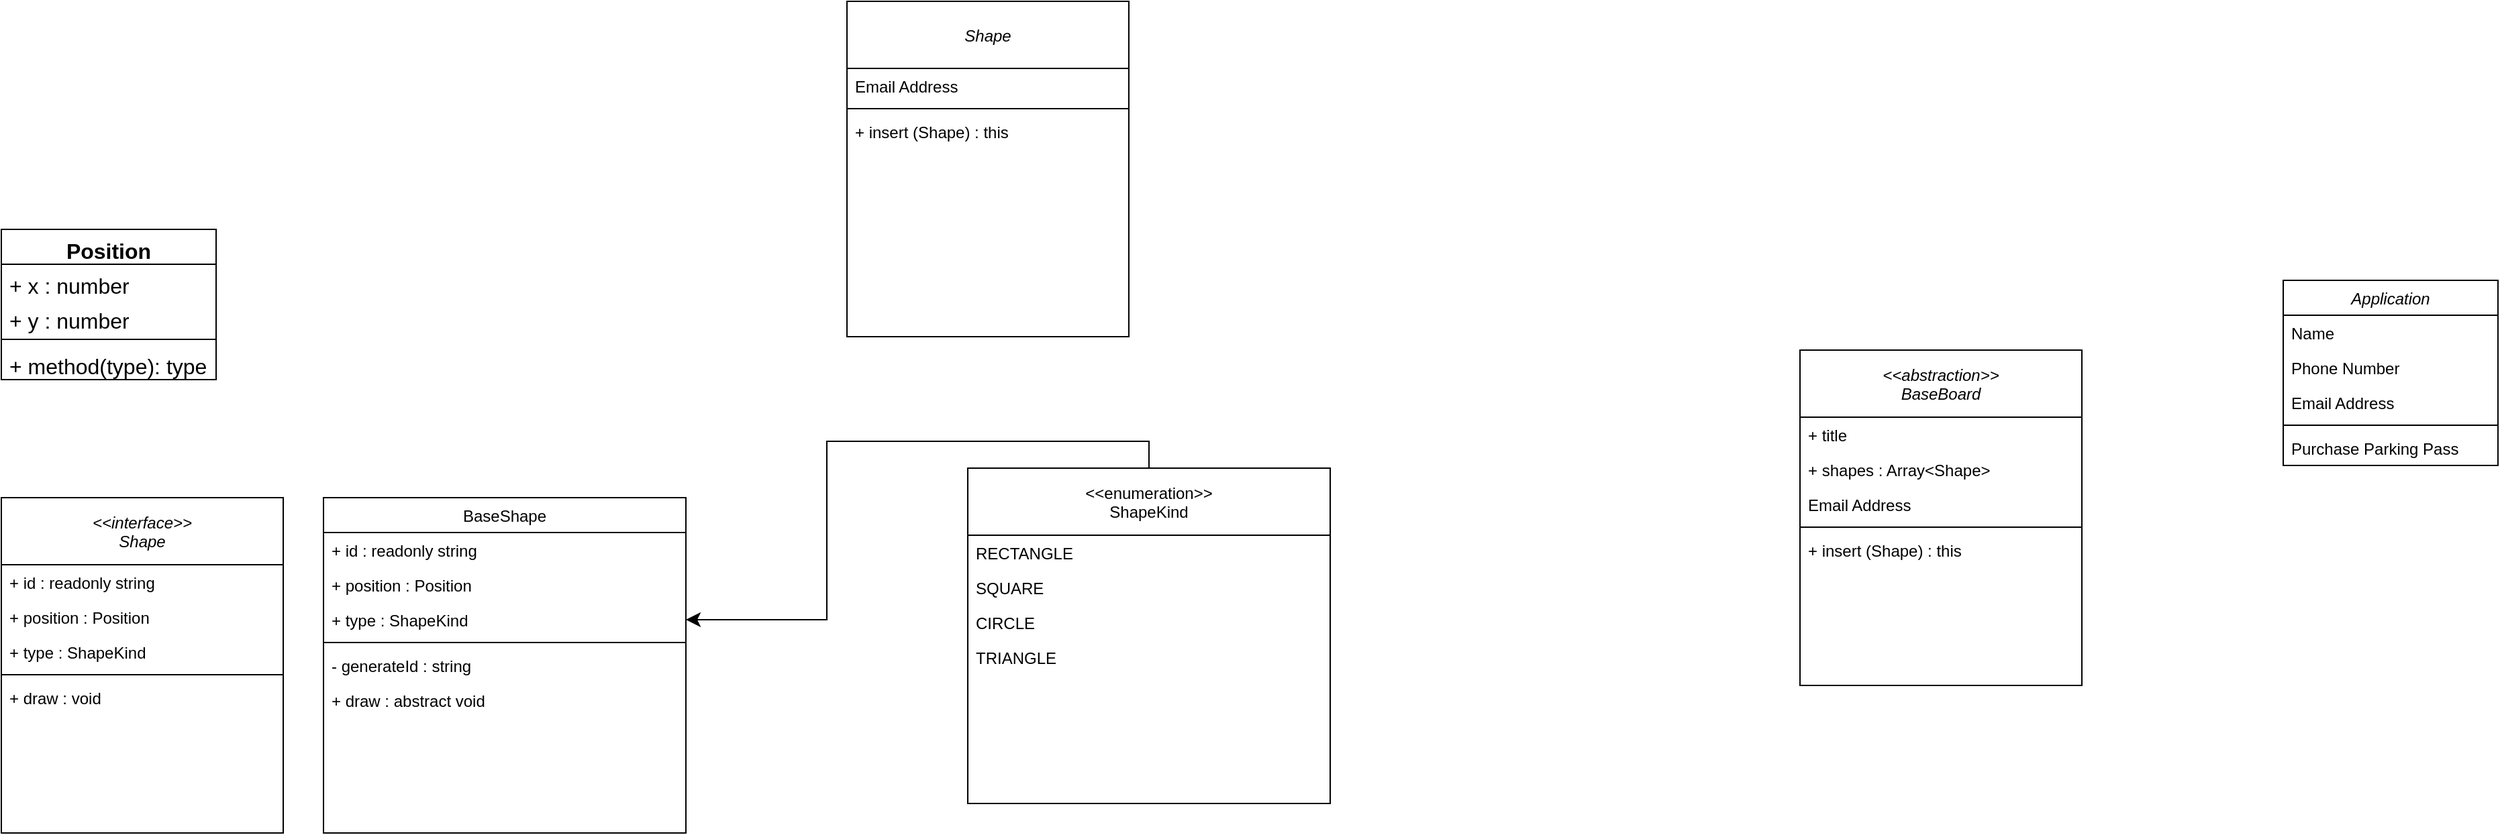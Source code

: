 <mxfile version="21.0.6" type="device"><diagram id="C5RBs43oDa-KdzZeNtuy" name="Page-1"><mxGraphModel dx="2795" dy="1174" grid="1" gridSize="10" guides="1" tooltips="1" connect="1" arrows="1" fold="1" page="0" pageScale="1" pageWidth="827" pageHeight="1169" math="0" shadow="0"><root><mxCell id="WIyWlLk6GJQsqaUBKTNV-0"/><mxCell id="WIyWlLk6GJQsqaUBKTNV-1" parent="WIyWlLk6GJQsqaUBKTNV-0"/><mxCell id="zkfFHV4jXpPFQw0GAbJ--0" value="Application" style="swimlane;fontStyle=2;align=center;verticalAlign=top;childLayout=stackLayout;horizontal=1;startSize=26;horizontalStack=0;resizeParent=1;resizeLast=0;collapsible=1;marginBottom=0;rounded=0;shadow=0;strokeWidth=1;" parent="WIyWlLk6GJQsqaUBKTNV-1" vertex="1"><mxGeometry x="360" y="8" width="160" height="138" as="geometry"><mxRectangle x="230" y="140" width="160" height="26" as="alternateBounds"/></mxGeometry></mxCell><mxCell id="zkfFHV4jXpPFQw0GAbJ--1" value="Name" style="text;align=left;verticalAlign=top;spacingLeft=4;spacingRight=4;overflow=hidden;rotatable=0;points=[[0,0.5],[1,0.5]];portConstraint=eastwest;" parent="zkfFHV4jXpPFQw0GAbJ--0" vertex="1"><mxGeometry y="26" width="160" height="26" as="geometry"/></mxCell><mxCell id="zkfFHV4jXpPFQw0GAbJ--2" value="Phone Number" style="text;align=left;verticalAlign=top;spacingLeft=4;spacingRight=4;overflow=hidden;rotatable=0;points=[[0,0.5],[1,0.5]];portConstraint=eastwest;rounded=0;shadow=0;html=0;" parent="zkfFHV4jXpPFQw0GAbJ--0" vertex="1"><mxGeometry y="52" width="160" height="26" as="geometry"/></mxCell><mxCell id="zkfFHV4jXpPFQw0GAbJ--3" value="Email Address" style="text;align=left;verticalAlign=top;spacingLeft=4;spacingRight=4;overflow=hidden;rotatable=0;points=[[0,0.5],[1,0.5]];portConstraint=eastwest;rounded=0;shadow=0;html=0;" parent="zkfFHV4jXpPFQw0GAbJ--0" vertex="1"><mxGeometry y="78" width="160" height="26" as="geometry"/></mxCell><mxCell id="zkfFHV4jXpPFQw0GAbJ--4" value="" style="line;html=1;strokeWidth=1;align=left;verticalAlign=middle;spacingTop=-1;spacingLeft=3;spacingRight=3;rotatable=0;labelPosition=right;points=[];portConstraint=eastwest;" parent="zkfFHV4jXpPFQw0GAbJ--0" vertex="1"><mxGeometry y="104" width="160" height="8" as="geometry"/></mxCell><mxCell id="zkfFHV4jXpPFQw0GAbJ--5" value="Purchase Parking Pass" style="text;align=left;verticalAlign=top;spacingLeft=4;spacingRight=4;overflow=hidden;rotatable=0;points=[[0,0.5],[1,0.5]];portConstraint=eastwest;" parent="zkfFHV4jXpPFQw0GAbJ--0" vertex="1"><mxGeometry y="112" width="160" height="26" as="geometry"/></mxCell><mxCell id="HWEzFkdMtti9LEdYHooV-0" value="BaseShape" style="swimlane;fontStyle=0;align=center;verticalAlign=top;childLayout=stackLayout;horizontal=1;startSize=26;horizontalStack=0;resizeParent=1;resizeLast=0;collapsible=1;marginBottom=0;rounded=0;shadow=0;strokeWidth=1;" vertex="1" parent="WIyWlLk6GJQsqaUBKTNV-1"><mxGeometry x="-1100" y="170" width="270" height="250" as="geometry"><mxRectangle x="130" y="380" width="160" height="26" as="alternateBounds"/></mxGeometry></mxCell><mxCell id="HWEzFkdMtti9LEdYHooV-1" value="+ id : readonly string" style="text;align=left;verticalAlign=top;spacingLeft=4;spacingRight=4;overflow=hidden;rotatable=0;points=[[0,0.5],[1,0.5]];portConstraint=eastwest;rounded=0;shadow=0;html=0;" vertex="1" parent="HWEzFkdMtti9LEdYHooV-0"><mxGeometry y="26" width="270" height="26" as="geometry"/></mxCell><mxCell id="HWEzFkdMtti9LEdYHooV-24" value="+ position : Position" style="text;align=left;verticalAlign=top;spacingLeft=4;spacingRight=4;overflow=hidden;rotatable=0;points=[[0,0.5],[1,0.5]];portConstraint=eastwest;rounded=0;shadow=0;html=0;" vertex="1" parent="HWEzFkdMtti9LEdYHooV-0"><mxGeometry y="52" width="270" height="26" as="geometry"/></mxCell><mxCell id="HWEzFkdMtti9LEdYHooV-17" value="+ type : ShapeKind" style="text;align=left;verticalAlign=top;spacingLeft=4;spacingRight=4;overflow=hidden;rotatable=0;points=[[0,0.5],[1,0.5]];portConstraint=eastwest;rounded=0;shadow=0;html=0;" vertex="1" parent="HWEzFkdMtti9LEdYHooV-0"><mxGeometry y="78" width="270" height="26" as="geometry"/></mxCell><mxCell id="HWEzFkdMtti9LEdYHooV-2" value="" style="line;html=1;strokeWidth=1;align=left;verticalAlign=middle;spacingTop=-1;spacingLeft=3;spacingRight=3;rotatable=0;labelPosition=right;points=[];portConstraint=eastwest;" vertex="1" parent="HWEzFkdMtti9LEdYHooV-0"><mxGeometry y="104" width="270" height="8" as="geometry"/></mxCell><mxCell id="HWEzFkdMtti9LEdYHooV-3" value="- generateId : string" style="text;align=left;verticalAlign=middle;spacingLeft=4;spacingRight=4;overflow=hidden;rotatable=0;points=[[0,0.5],[1,0.5]];portConstraint=eastwest;fontStyle=0" vertex="1" parent="HWEzFkdMtti9LEdYHooV-0"><mxGeometry y="112" width="270" height="26" as="geometry"/></mxCell><mxCell id="HWEzFkdMtti9LEdYHooV-31" value="+ draw : abstract void" style="text;align=left;verticalAlign=middle;spacingLeft=4;spacingRight=4;overflow=hidden;rotatable=0;points=[[0,0.5],[1,0.5]];portConstraint=eastwest;fontStyle=0" vertex="1" parent="HWEzFkdMtti9LEdYHooV-0"><mxGeometry y="138" width="270" height="26" as="geometry"/></mxCell><mxCell id="HWEzFkdMtti9LEdYHooV-23" style="edgeStyle=orthogonalEdgeStyle;rounded=0;orthogonalLoop=1;jettySize=auto;html=1;fontSize=12;startSize=8;endSize=8;exitX=0.5;exitY=0;exitDx=0;exitDy=0;" edge="1" parent="WIyWlLk6GJQsqaUBKTNV-1" source="HWEzFkdMtti9LEdYHooV-12" target="HWEzFkdMtti9LEdYHooV-17"><mxGeometry relative="1" as="geometry"/></mxCell><mxCell id="HWEzFkdMtti9LEdYHooV-12" value="&lt;&lt;enumeration&gt;&gt;&#10;ShapeKind" style="swimlane;fontStyle=0;align=center;verticalAlign=middle;childLayout=stackLayout;horizontal=1;startSize=50;horizontalStack=0;resizeParent=1;resizeLast=0;collapsible=1;marginBottom=0;rounded=0;shadow=0;strokeWidth=1;" vertex="1" parent="WIyWlLk6GJQsqaUBKTNV-1"><mxGeometry x="-620" y="148" width="270" height="250" as="geometry"><mxRectangle x="130" y="380" width="160" height="26" as="alternateBounds"/></mxGeometry></mxCell><mxCell id="HWEzFkdMtti9LEdYHooV-13" value="RECTANGLE" style="text;align=left;verticalAlign=top;spacingLeft=4;spacingRight=4;overflow=hidden;rotatable=0;points=[[0,0.5],[1,0.5]];portConstraint=eastwest;rounded=0;shadow=0;html=0;" vertex="1" parent="HWEzFkdMtti9LEdYHooV-12"><mxGeometry y="50" width="270" height="26" as="geometry"/></mxCell><mxCell id="HWEzFkdMtti9LEdYHooV-18" value="SQUARE" style="text;align=left;verticalAlign=top;spacingLeft=4;spacingRight=4;overflow=hidden;rotatable=0;points=[[0,0.5],[1,0.5]];portConstraint=eastwest;rounded=0;shadow=0;html=0;" vertex="1" parent="HWEzFkdMtti9LEdYHooV-12"><mxGeometry y="76" width="270" height="26" as="geometry"/></mxCell><mxCell id="HWEzFkdMtti9LEdYHooV-19" value="CIRCLE" style="text;align=left;verticalAlign=top;spacingLeft=4;spacingRight=4;overflow=hidden;rotatable=0;points=[[0,0.5],[1,0.5]];portConstraint=eastwest;rounded=0;shadow=0;html=0;" vertex="1" parent="HWEzFkdMtti9LEdYHooV-12"><mxGeometry y="102" width="270" height="26" as="geometry"/></mxCell><mxCell id="HWEzFkdMtti9LEdYHooV-20" value="TRIANGLE" style="text;align=left;verticalAlign=top;spacingLeft=4;spacingRight=4;overflow=hidden;rotatable=0;points=[[0,0.5],[1,0.5]];portConstraint=eastwest;rounded=0;shadow=0;html=0;" vertex="1" parent="HWEzFkdMtti9LEdYHooV-12"><mxGeometry y="128" width="270" height="26" as="geometry"/></mxCell><mxCell id="HWEzFkdMtti9LEdYHooV-26" value="Position" style="swimlane;fontStyle=1;align=center;verticalAlign=top;childLayout=stackLayout;horizontal=1;startSize=26;horizontalStack=0;resizeParent=1;resizeParentMax=0;resizeLast=0;collapsible=1;marginBottom=0;whiteSpace=wrap;html=1;fontSize=16;" vertex="1" parent="WIyWlLk6GJQsqaUBKTNV-1"><mxGeometry x="-1340" y="-30" width="160" height="112" as="geometry"/></mxCell><mxCell id="HWEzFkdMtti9LEdYHooV-27" value="+ x : number" style="text;strokeColor=none;fillColor=none;align=left;verticalAlign=top;spacingLeft=4;spacingRight=4;overflow=hidden;rotatable=0;points=[[0,0.5],[1,0.5]];portConstraint=eastwest;whiteSpace=wrap;html=1;fontSize=16;" vertex="1" parent="HWEzFkdMtti9LEdYHooV-26"><mxGeometry y="26" width="160" height="26" as="geometry"/></mxCell><mxCell id="HWEzFkdMtti9LEdYHooV-30" value="+ y : number" style="text;strokeColor=none;fillColor=none;align=left;verticalAlign=top;spacingLeft=4;spacingRight=4;overflow=hidden;rotatable=0;points=[[0,0.5],[1,0.5]];portConstraint=eastwest;whiteSpace=wrap;html=1;fontSize=16;" vertex="1" parent="HWEzFkdMtti9LEdYHooV-26"><mxGeometry y="52" width="160" height="26" as="geometry"/></mxCell><mxCell id="HWEzFkdMtti9LEdYHooV-28" value="" style="line;strokeWidth=1;fillColor=none;align=left;verticalAlign=middle;spacingTop=-1;spacingLeft=3;spacingRight=3;rotatable=0;labelPosition=right;points=[];portConstraint=eastwest;strokeColor=inherit;fontSize=16;" vertex="1" parent="HWEzFkdMtti9LEdYHooV-26"><mxGeometry y="78" width="160" height="8" as="geometry"/></mxCell><mxCell id="HWEzFkdMtti9LEdYHooV-29" value="+ method(type): type" style="text;strokeColor=none;fillColor=none;align=left;verticalAlign=top;spacingLeft=4;spacingRight=4;overflow=hidden;rotatable=0;points=[[0,0.5],[1,0.5]];portConstraint=eastwest;whiteSpace=wrap;html=1;fontSize=16;" vertex="1" parent="HWEzFkdMtti9LEdYHooV-26"><mxGeometry y="86" width="160" height="26" as="geometry"/></mxCell><mxCell id="HWEzFkdMtti9LEdYHooV-32" value="&lt;&lt;abstraction&gt;&gt;&#10;BaseBoard" style="swimlane;fontStyle=2;align=center;verticalAlign=middle;childLayout=stackLayout;horizontal=1;startSize=50;horizontalStack=0;resizeParent=1;resizeLast=0;collapsible=1;marginBottom=0;rounded=0;shadow=0;strokeWidth=1;" vertex="1" parent="WIyWlLk6GJQsqaUBKTNV-1"><mxGeometry y="60" width="210" height="250" as="geometry"><mxRectangle x="230" y="140" width="160" height="26" as="alternateBounds"/></mxGeometry></mxCell><mxCell id="HWEzFkdMtti9LEdYHooV-33" value="+ title" style="text;align=left;verticalAlign=top;spacingLeft=4;spacingRight=4;overflow=hidden;rotatable=0;points=[[0,0.5],[1,0.5]];portConstraint=eastwest;" vertex="1" parent="HWEzFkdMtti9LEdYHooV-32"><mxGeometry y="50" width="210" height="26" as="geometry"/></mxCell><mxCell id="HWEzFkdMtti9LEdYHooV-34" value="+ shapes : Array&lt;Shape&gt;" style="text;align=left;verticalAlign=top;spacingLeft=4;spacingRight=4;overflow=hidden;rotatable=0;points=[[0,0.5],[1,0.5]];portConstraint=eastwest;rounded=0;shadow=0;html=0;" vertex="1" parent="HWEzFkdMtti9LEdYHooV-32"><mxGeometry y="76" width="210" height="26" as="geometry"/></mxCell><mxCell id="HWEzFkdMtti9LEdYHooV-35" value="Email Address" style="text;align=left;verticalAlign=top;spacingLeft=4;spacingRight=4;overflow=hidden;rotatable=0;points=[[0,0.5],[1,0.5]];portConstraint=eastwest;rounded=0;shadow=0;html=0;" vertex="1" parent="HWEzFkdMtti9LEdYHooV-32"><mxGeometry y="102" width="210" height="26" as="geometry"/></mxCell><mxCell id="HWEzFkdMtti9LEdYHooV-36" value="" style="line;html=1;strokeWidth=1;align=left;verticalAlign=middle;spacingTop=-1;spacingLeft=3;spacingRight=3;rotatable=0;labelPosition=right;points=[];portConstraint=eastwest;" vertex="1" parent="HWEzFkdMtti9LEdYHooV-32"><mxGeometry y="128" width="210" height="8" as="geometry"/></mxCell><mxCell id="HWEzFkdMtti9LEdYHooV-37" value="+ insert (Shape) : this" style="text;align=left;verticalAlign=top;spacingLeft=4;spacingRight=4;overflow=hidden;rotatable=0;points=[[0,0.5],[1,0.5]];portConstraint=eastwest;" vertex="1" parent="HWEzFkdMtti9LEdYHooV-32"><mxGeometry y="136" width="210" height="26" as="geometry"/></mxCell><mxCell id="HWEzFkdMtti9LEdYHooV-42" value="&lt;&lt;interface&gt;&gt;&#10;Shape" style="swimlane;fontStyle=2;align=center;verticalAlign=middle;childLayout=stackLayout;horizontal=1;startSize=50;horizontalStack=0;resizeParent=1;resizeLast=0;collapsible=1;marginBottom=0;rounded=0;shadow=0;strokeWidth=1;" vertex="1" parent="WIyWlLk6GJQsqaUBKTNV-1"><mxGeometry x="-1340" y="170" width="210" height="250" as="geometry"><mxRectangle x="230" y="140" width="160" height="26" as="alternateBounds"/></mxGeometry></mxCell><mxCell id="HWEzFkdMtti9LEdYHooV-43" value="+ id : readonly string" style="text;align=left;verticalAlign=top;spacingLeft=4;spacingRight=4;overflow=hidden;rotatable=0;points=[[0,0.5],[1,0.5]];portConstraint=eastwest;" vertex="1" parent="HWEzFkdMtti9LEdYHooV-42"><mxGeometry y="50" width="210" height="26" as="geometry"/></mxCell><mxCell id="HWEzFkdMtti9LEdYHooV-44" value="+ position : Position" style="text;align=left;verticalAlign=top;spacingLeft=4;spacingRight=4;overflow=hidden;rotatable=0;points=[[0,0.5],[1,0.5]];portConstraint=eastwest;rounded=0;shadow=0;html=0;" vertex="1" parent="HWEzFkdMtti9LEdYHooV-42"><mxGeometry y="76" width="210" height="26" as="geometry"/></mxCell><mxCell id="HWEzFkdMtti9LEdYHooV-45" value="+ type : ShapeKind" style="text;align=left;verticalAlign=top;spacingLeft=4;spacingRight=4;overflow=hidden;rotatable=0;points=[[0,0.5],[1,0.5]];portConstraint=eastwest;rounded=0;shadow=0;html=0;" vertex="1" parent="HWEzFkdMtti9LEdYHooV-42"><mxGeometry y="102" width="210" height="26" as="geometry"/></mxCell><mxCell id="HWEzFkdMtti9LEdYHooV-46" value="" style="line;html=1;strokeWidth=1;align=left;verticalAlign=middle;spacingTop=-1;spacingLeft=3;spacingRight=3;rotatable=0;labelPosition=right;points=[];portConstraint=eastwest;" vertex="1" parent="HWEzFkdMtti9LEdYHooV-42"><mxGeometry y="128" width="210" height="8" as="geometry"/></mxCell><mxCell id="HWEzFkdMtti9LEdYHooV-47" value="+ draw : void" style="text;align=left;verticalAlign=top;spacingLeft=4;spacingRight=4;overflow=hidden;rotatable=0;points=[[0,0.5],[1,0.5]];portConstraint=eastwest;" vertex="1" parent="HWEzFkdMtti9LEdYHooV-42"><mxGeometry y="136" width="210" height="26" as="geometry"/></mxCell><mxCell id="HWEzFkdMtti9LEdYHooV-48" value="Shape" style="swimlane;fontStyle=2;align=center;verticalAlign=middle;childLayout=stackLayout;horizontal=1;startSize=50;horizontalStack=0;resizeParent=1;resizeLast=0;collapsible=1;marginBottom=0;rounded=0;shadow=0;strokeWidth=1;" vertex="1" parent="WIyWlLk6GJQsqaUBKTNV-1"><mxGeometry x="-710" y="-200" width="210" height="250" as="geometry"><mxRectangle x="230" y="140" width="160" height="26" as="alternateBounds"/></mxGeometry></mxCell><mxCell id="HWEzFkdMtti9LEdYHooV-51" value="Email Address" style="text;align=left;verticalAlign=top;spacingLeft=4;spacingRight=4;overflow=hidden;rotatable=0;points=[[0,0.5],[1,0.5]];portConstraint=eastwest;rounded=0;shadow=0;html=0;" vertex="1" parent="HWEzFkdMtti9LEdYHooV-48"><mxGeometry y="50" width="210" height="26" as="geometry"/></mxCell><mxCell id="HWEzFkdMtti9LEdYHooV-52" value="" style="line;html=1;strokeWidth=1;align=left;verticalAlign=middle;spacingTop=-1;spacingLeft=3;spacingRight=3;rotatable=0;labelPosition=right;points=[];portConstraint=eastwest;" vertex="1" parent="HWEzFkdMtti9LEdYHooV-48"><mxGeometry y="76" width="210" height="8" as="geometry"/></mxCell><mxCell id="HWEzFkdMtti9LEdYHooV-53" value="+ insert (Shape) : this" style="text;align=left;verticalAlign=top;spacingLeft=4;spacingRight=4;overflow=hidden;rotatable=0;points=[[0,0.5],[1,0.5]];portConstraint=eastwest;" vertex="1" parent="HWEzFkdMtti9LEdYHooV-48"><mxGeometry y="84" width="210" height="26" as="geometry"/></mxCell></root></mxGraphModel></diagram></mxfile>